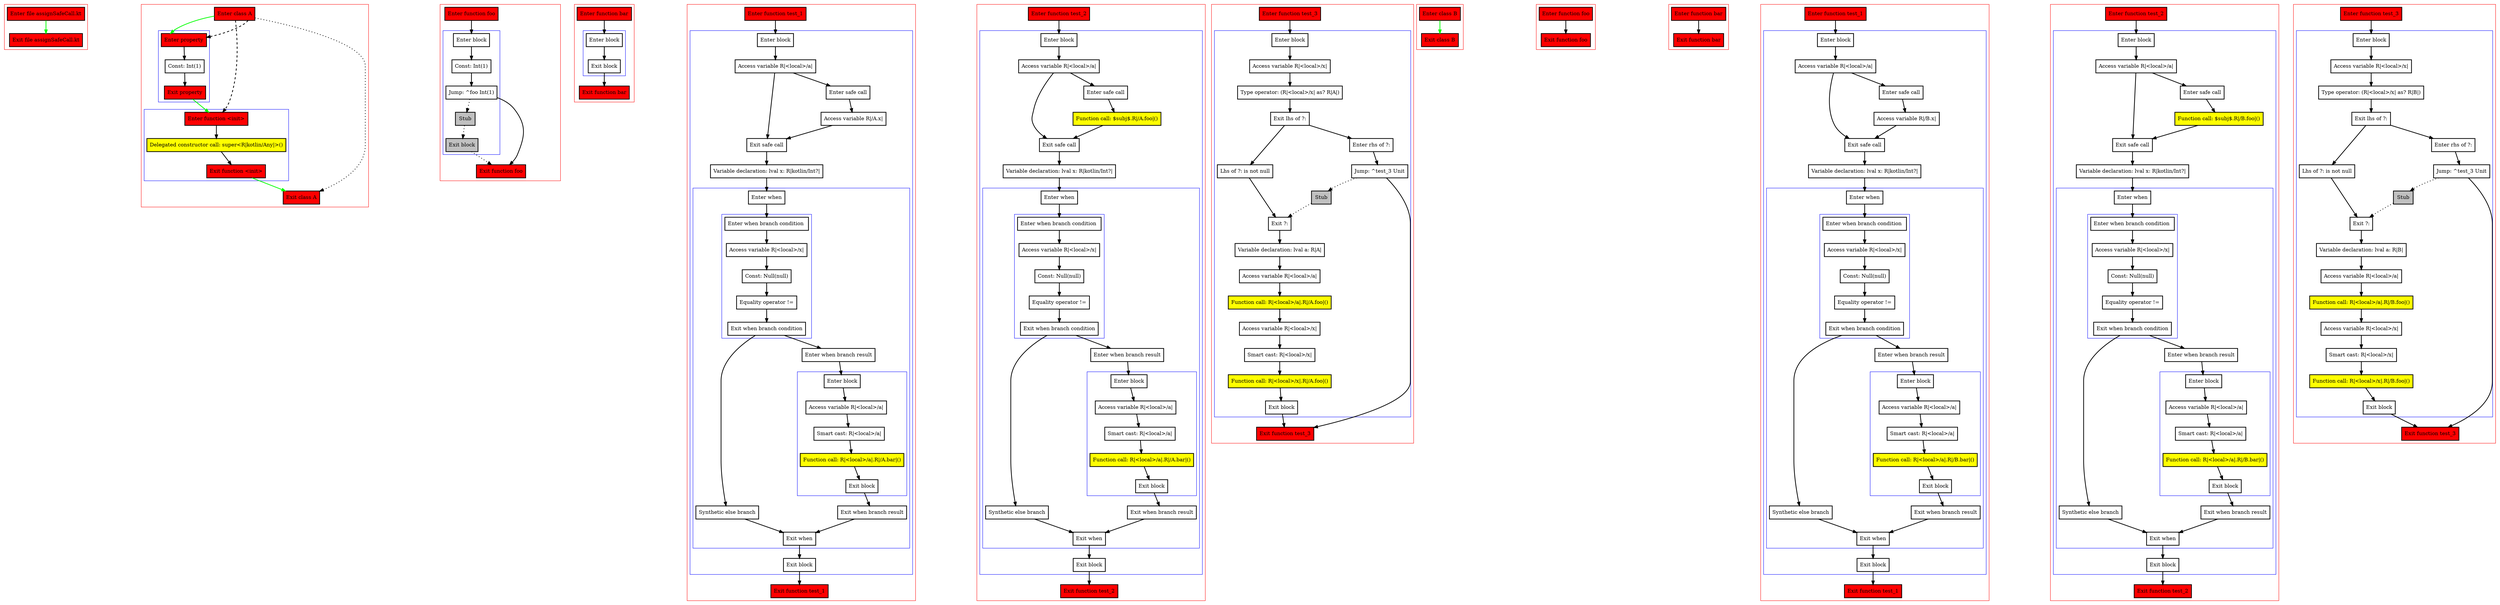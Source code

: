digraph assignSafeCall_kt {
    graph [nodesep=3]
    node [shape=box penwidth=2]
    edge [penwidth=2]

    subgraph cluster_0 {
        color=red
        0 [label="Enter file assignSafeCall.kt" style="filled" fillcolor=red];
        1 [label="Exit file assignSafeCall.kt" style="filled" fillcolor=red];
    }
    0 -> {1} [color=green];

    subgraph cluster_1 {
        color=red
        2 [label="Enter class A" style="filled" fillcolor=red];
        subgraph cluster_2 {
            color=blue
            3 [label="Enter property" style="filled" fillcolor=red];
            4 [label="Const: Int(1)"];
            5 [label="Exit property" style="filled" fillcolor=red];
        }
        subgraph cluster_3 {
            color=blue
            6 [label="Enter function <init>" style="filled" fillcolor=red];
            7 [label="Delegated constructor call: super<R|kotlin/Any|>()" style="filled" fillcolor=yellow];
            8 [label="Exit function <init>" style="filled" fillcolor=red];
        }
        9 [label="Exit class A" style="filled" fillcolor=red];
    }
    2 -> {3} [color=green];
    2 -> {9} [style=dotted];
    2 -> {3 6} [style=dashed];
    3 -> {4};
    4 -> {5};
    5 -> {6} [color=green];
    6 -> {7};
    7 -> {8};
    8 -> {9} [color=green];

    subgraph cluster_4 {
        color=red
        10 [label="Enter function foo" style="filled" fillcolor=red];
        subgraph cluster_5 {
            color=blue
            11 [label="Enter block"];
            12 [label="Const: Int(1)"];
            13 [label="Jump: ^foo Int(1)"];
            14 [label="Stub" style="filled" fillcolor=gray];
            15 [label="Exit block" style="filled" fillcolor=gray];
        }
        16 [label="Exit function foo" style="filled" fillcolor=red];
    }
    10 -> {11};
    11 -> {12};
    12 -> {13};
    13 -> {16};
    13 -> {14} [style=dotted];
    14 -> {15} [style=dotted];
    15 -> {16} [style=dotted];

    subgraph cluster_6 {
        color=red
        17 [label="Enter function bar" style="filled" fillcolor=red];
        subgraph cluster_7 {
            color=blue
            18 [label="Enter block"];
            19 [label="Exit block"];
        }
        20 [label="Exit function bar" style="filled" fillcolor=red];
    }
    17 -> {18};
    18 -> {19};
    19 -> {20};

    subgraph cluster_8 {
        color=red
        21 [label="Enter function test_1" style="filled" fillcolor=red];
        subgraph cluster_9 {
            color=blue
            22 [label="Enter block"];
            23 [label="Access variable R|<local>/a|"];
            24 [label="Enter safe call"];
            25 [label="Access variable R|/A.x|"];
            26 [label="Exit safe call"];
            27 [label="Variable declaration: lval x: R|kotlin/Int?|"];
            subgraph cluster_10 {
                color=blue
                28 [label="Enter when"];
                subgraph cluster_11 {
                    color=blue
                    29 [label="Enter when branch condition "];
                    30 [label="Access variable R|<local>/x|"];
                    31 [label="Const: Null(null)"];
                    32 [label="Equality operator !="];
                    33 [label="Exit when branch condition"];
                }
                34 [label="Synthetic else branch"];
                35 [label="Enter when branch result"];
                subgraph cluster_12 {
                    color=blue
                    36 [label="Enter block"];
                    37 [label="Access variable R|<local>/a|"];
                    38 [label="Smart cast: R|<local>/a|"];
                    39 [label="Function call: R|<local>/a|.R|/A.bar|()" style="filled" fillcolor=yellow];
                    40 [label="Exit block"];
                }
                41 [label="Exit when branch result"];
                42 [label="Exit when"];
            }
            43 [label="Exit block"];
        }
        44 [label="Exit function test_1" style="filled" fillcolor=red];
    }
    21 -> {22};
    22 -> {23};
    23 -> {24 26};
    24 -> {25};
    25 -> {26};
    26 -> {27};
    27 -> {28};
    28 -> {29};
    29 -> {30};
    30 -> {31};
    31 -> {32};
    32 -> {33};
    33 -> {34 35};
    34 -> {42};
    35 -> {36};
    36 -> {37};
    37 -> {38};
    38 -> {39};
    39 -> {40};
    40 -> {41};
    41 -> {42};
    42 -> {43};
    43 -> {44};

    subgraph cluster_13 {
        color=red
        45 [label="Enter function test_2" style="filled" fillcolor=red];
        subgraph cluster_14 {
            color=blue
            46 [label="Enter block"];
            47 [label="Access variable R|<local>/a|"];
            48 [label="Enter safe call"];
            49 [label="Function call: $subj$.R|/A.foo|()" style="filled" fillcolor=yellow];
            50 [label="Exit safe call"];
            51 [label="Variable declaration: lval x: R|kotlin/Int?|"];
            subgraph cluster_15 {
                color=blue
                52 [label="Enter when"];
                subgraph cluster_16 {
                    color=blue
                    53 [label="Enter when branch condition "];
                    54 [label="Access variable R|<local>/x|"];
                    55 [label="Const: Null(null)"];
                    56 [label="Equality operator !="];
                    57 [label="Exit when branch condition"];
                }
                58 [label="Synthetic else branch"];
                59 [label="Enter when branch result"];
                subgraph cluster_17 {
                    color=blue
                    60 [label="Enter block"];
                    61 [label="Access variable R|<local>/a|"];
                    62 [label="Smart cast: R|<local>/a|"];
                    63 [label="Function call: R|<local>/a|.R|/A.bar|()" style="filled" fillcolor=yellow];
                    64 [label="Exit block"];
                }
                65 [label="Exit when branch result"];
                66 [label="Exit when"];
            }
            67 [label="Exit block"];
        }
        68 [label="Exit function test_2" style="filled" fillcolor=red];
    }
    45 -> {46};
    46 -> {47};
    47 -> {48 50};
    48 -> {49};
    49 -> {50};
    50 -> {51};
    51 -> {52};
    52 -> {53};
    53 -> {54};
    54 -> {55};
    55 -> {56};
    56 -> {57};
    57 -> {58 59};
    58 -> {66};
    59 -> {60};
    60 -> {61};
    61 -> {62};
    62 -> {63};
    63 -> {64};
    64 -> {65};
    65 -> {66};
    66 -> {67};
    67 -> {68};

    subgraph cluster_18 {
        color=red
        69 [label="Enter function test_3" style="filled" fillcolor=red];
        subgraph cluster_19 {
            color=blue
            70 [label="Enter block"];
            71 [label="Access variable R|<local>/x|"];
            72 [label="Type operator: (R|<local>/x| as? R|A|)"];
            73 [label="Exit lhs of ?:"];
            74 [label="Enter rhs of ?:"];
            75 [label="Jump: ^test_3 Unit"];
            76 [label="Stub" style="filled" fillcolor=gray];
            77 [label="Lhs of ?: is not null"];
            78 [label="Exit ?:"];
            79 [label="Variable declaration: lval a: R|A|"];
            80 [label="Access variable R|<local>/a|"];
            81 [label="Function call: R|<local>/a|.R|/A.foo|()" style="filled" fillcolor=yellow];
            82 [label="Access variable R|<local>/x|"];
            83 [label="Smart cast: R|<local>/x|"];
            84 [label="Function call: R|<local>/x|.R|/A.foo|()" style="filled" fillcolor=yellow];
            85 [label="Exit block"];
        }
        86 [label="Exit function test_3" style="filled" fillcolor=red];
    }
    69 -> {70};
    70 -> {71};
    71 -> {72};
    72 -> {73};
    73 -> {74 77};
    74 -> {75};
    75 -> {86};
    75 -> {76} [style=dotted];
    76 -> {78} [style=dotted];
    77 -> {78};
    78 -> {79};
    79 -> {80};
    80 -> {81};
    81 -> {82};
    82 -> {83};
    83 -> {84};
    84 -> {85};
    85 -> {86};

    subgraph cluster_20 {
        color=red
        87 [label="Enter class B" style="filled" fillcolor=red];
        88 [label="Exit class B" style="filled" fillcolor=red];
    }
    87 -> {88} [color=green];

    subgraph cluster_21 {
        color=red
        89 [label="Enter function foo" style="filled" fillcolor=red];
        90 [label="Exit function foo" style="filled" fillcolor=red];
    }
    89 -> {90};

    subgraph cluster_22 {
        color=red
        91 [label="Enter function bar" style="filled" fillcolor=red];
        92 [label="Exit function bar" style="filled" fillcolor=red];
    }
    91 -> {92};

    subgraph cluster_23 {
        color=red
        93 [label="Enter function test_1" style="filled" fillcolor=red];
        subgraph cluster_24 {
            color=blue
            94 [label="Enter block"];
            95 [label="Access variable R|<local>/a|"];
            96 [label="Enter safe call"];
            97 [label="Access variable R|/B.x|"];
            98 [label="Exit safe call"];
            99 [label="Variable declaration: lval x: R|kotlin/Int?|"];
            subgraph cluster_25 {
                color=blue
                100 [label="Enter when"];
                subgraph cluster_26 {
                    color=blue
                    101 [label="Enter when branch condition "];
                    102 [label="Access variable R|<local>/x|"];
                    103 [label="Const: Null(null)"];
                    104 [label="Equality operator !="];
                    105 [label="Exit when branch condition"];
                }
                106 [label="Synthetic else branch"];
                107 [label="Enter when branch result"];
                subgraph cluster_27 {
                    color=blue
                    108 [label="Enter block"];
                    109 [label="Access variable R|<local>/a|"];
                    110 [label="Smart cast: R|<local>/a|"];
                    111 [label="Function call: R|<local>/a|.R|/B.bar|()" style="filled" fillcolor=yellow];
                    112 [label="Exit block"];
                }
                113 [label="Exit when branch result"];
                114 [label="Exit when"];
            }
            115 [label="Exit block"];
        }
        116 [label="Exit function test_1" style="filled" fillcolor=red];
    }
    93 -> {94};
    94 -> {95};
    95 -> {96 98};
    96 -> {97};
    97 -> {98};
    98 -> {99};
    99 -> {100};
    100 -> {101};
    101 -> {102};
    102 -> {103};
    103 -> {104};
    104 -> {105};
    105 -> {106 107};
    106 -> {114};
    107 -> {108};
    108 -> {109};
    109 -> {110};
    110 -> {111};
    111 -> {112};
    112 -> {113};
    113 -> {114};
    114 -> {115};
    115 -> {116};

    subgraph cluster_28 {
        color=red
        117 [label="Enter function test_2" style="filled" fillcolor=red];
        subgraph cluster_29 {
            color=blue
            118 [label="Enter block"];
            119 [label="Access variable R|<local>/a|"];
            120 [label="Enter safe call"];
            121 [label="Function call: $subj$.R|/B.foo|()" style="filled" fillcolor=yellow];
            122 [label="Exit safe call"];
            123 [label="Variable declaration: lval x: R|kotlin/Int?|"];
            subgraph cluster_30 {
                color=blue
                124 [label="Enter when"];
                subgraph cluster_31 {
                    color=blue
                    125 [label="Enter when branch condition "];
                    126 [label="Access variable R|<local>/x|"];
                    127 [label="Const: Null(null)"];
                    128 [label="Equality operator !="];
                    129 [label="Exit when branch condition"];
                }
                130 [label="Synthetic else branch"];
                131 [label="Enter when branch result"];
                subgraph cluster_32 {
                    color=blue
                    132 [label="Enter block"];
                    133 [label="Access variable R|<local>/a|"];
                    134 [label="Smart cast: R|<local>/a|"];
                    135 [label="Function call: R|<local>/a|.R|/B.bar|()" style="filled" fillcolor=yellow];
                    136 [label="Exit block"];
                }
                137 [label="Exit when branch result"];
                138 [label="Exit when"];
            }
            139 [label="Exit block"];
        }
        140 [label="Exit function test_2" style="filled" fillcolor=red];
    }
    117 -> {118};
    118 -> {119};
    119 -> {120 122};
    120 -> {121};
    121 -> {122};
    122 -> {123};
    123 -> {124};
    124 -> {125};
    125 -> {126};
    126 -> {127};
    127 -> {128};
    128 -> {129};
    129 -> {130 131};
    130 -> {138};
    131 -> {132};
    132 -> {133};
    133 -> {134};
    134 -> {135};
    135 -> {136};
    136 -> {137};
    137 -> {138};
    138 -> {139};
    139 -> {140};

    subgraph cluster_33 {
        color=red
        141 [label="Enter function test_3" style="filled" fillcolor=red];
        subgraph cluster_34 {
            color=blue
            142 [label="Enter block"];
            143 [label="Access variable R|<local>/x|"];
            144 [label="Type operator: (R|<local>/x| as? R|B|)"];
            145 [label="Exit lhs of ?:"];
            146 [label="Enter rhs of ?:"];
            147 [label="Jump: ^test_3 Unit"];
            148 [label="Stub" style="filled" fillcolor=gray];
            149 [label="Lhs of ?: is not null"];
            150 [label="Exit ?:"];
            151 [label="Variable declaration: lval a: R|B|"];
            152 [label="Access variable R|<local>/a|"];
            153 [label="Function call: R|<local>/a|.R|/B.foo|()" style="filled" fillcolor=yellow];
            154 [label="Access variable R|<local>/x|"];
            155 [label="Smart cast: R|<local>/x|"];
            156 [label="Function call: R|<local>/x|.R|/B.foo|()" style="filled" fillcolor=yellow];
            157 [label="Exit block"];
        }
        158 [label="Exit function test_3" style="filled" fillcolor=red];
    }
    141 -> {142};
    142 -> {143};
    143 -> {144};
    144 -> {145};
    145 -> {146 149};
    146 -> {147};
    147 -> {158};
    147 -> {148} [style=dotted];
    148 -> {150} [style=dotted];
    149 -> {150};
    150 -> {151};
    151 -> {152};
    152 -> {153};
    153 -> {154};
    154 -> {155};
    155 -> {156};
    156 -> {157};
    157 -> {158};

}
